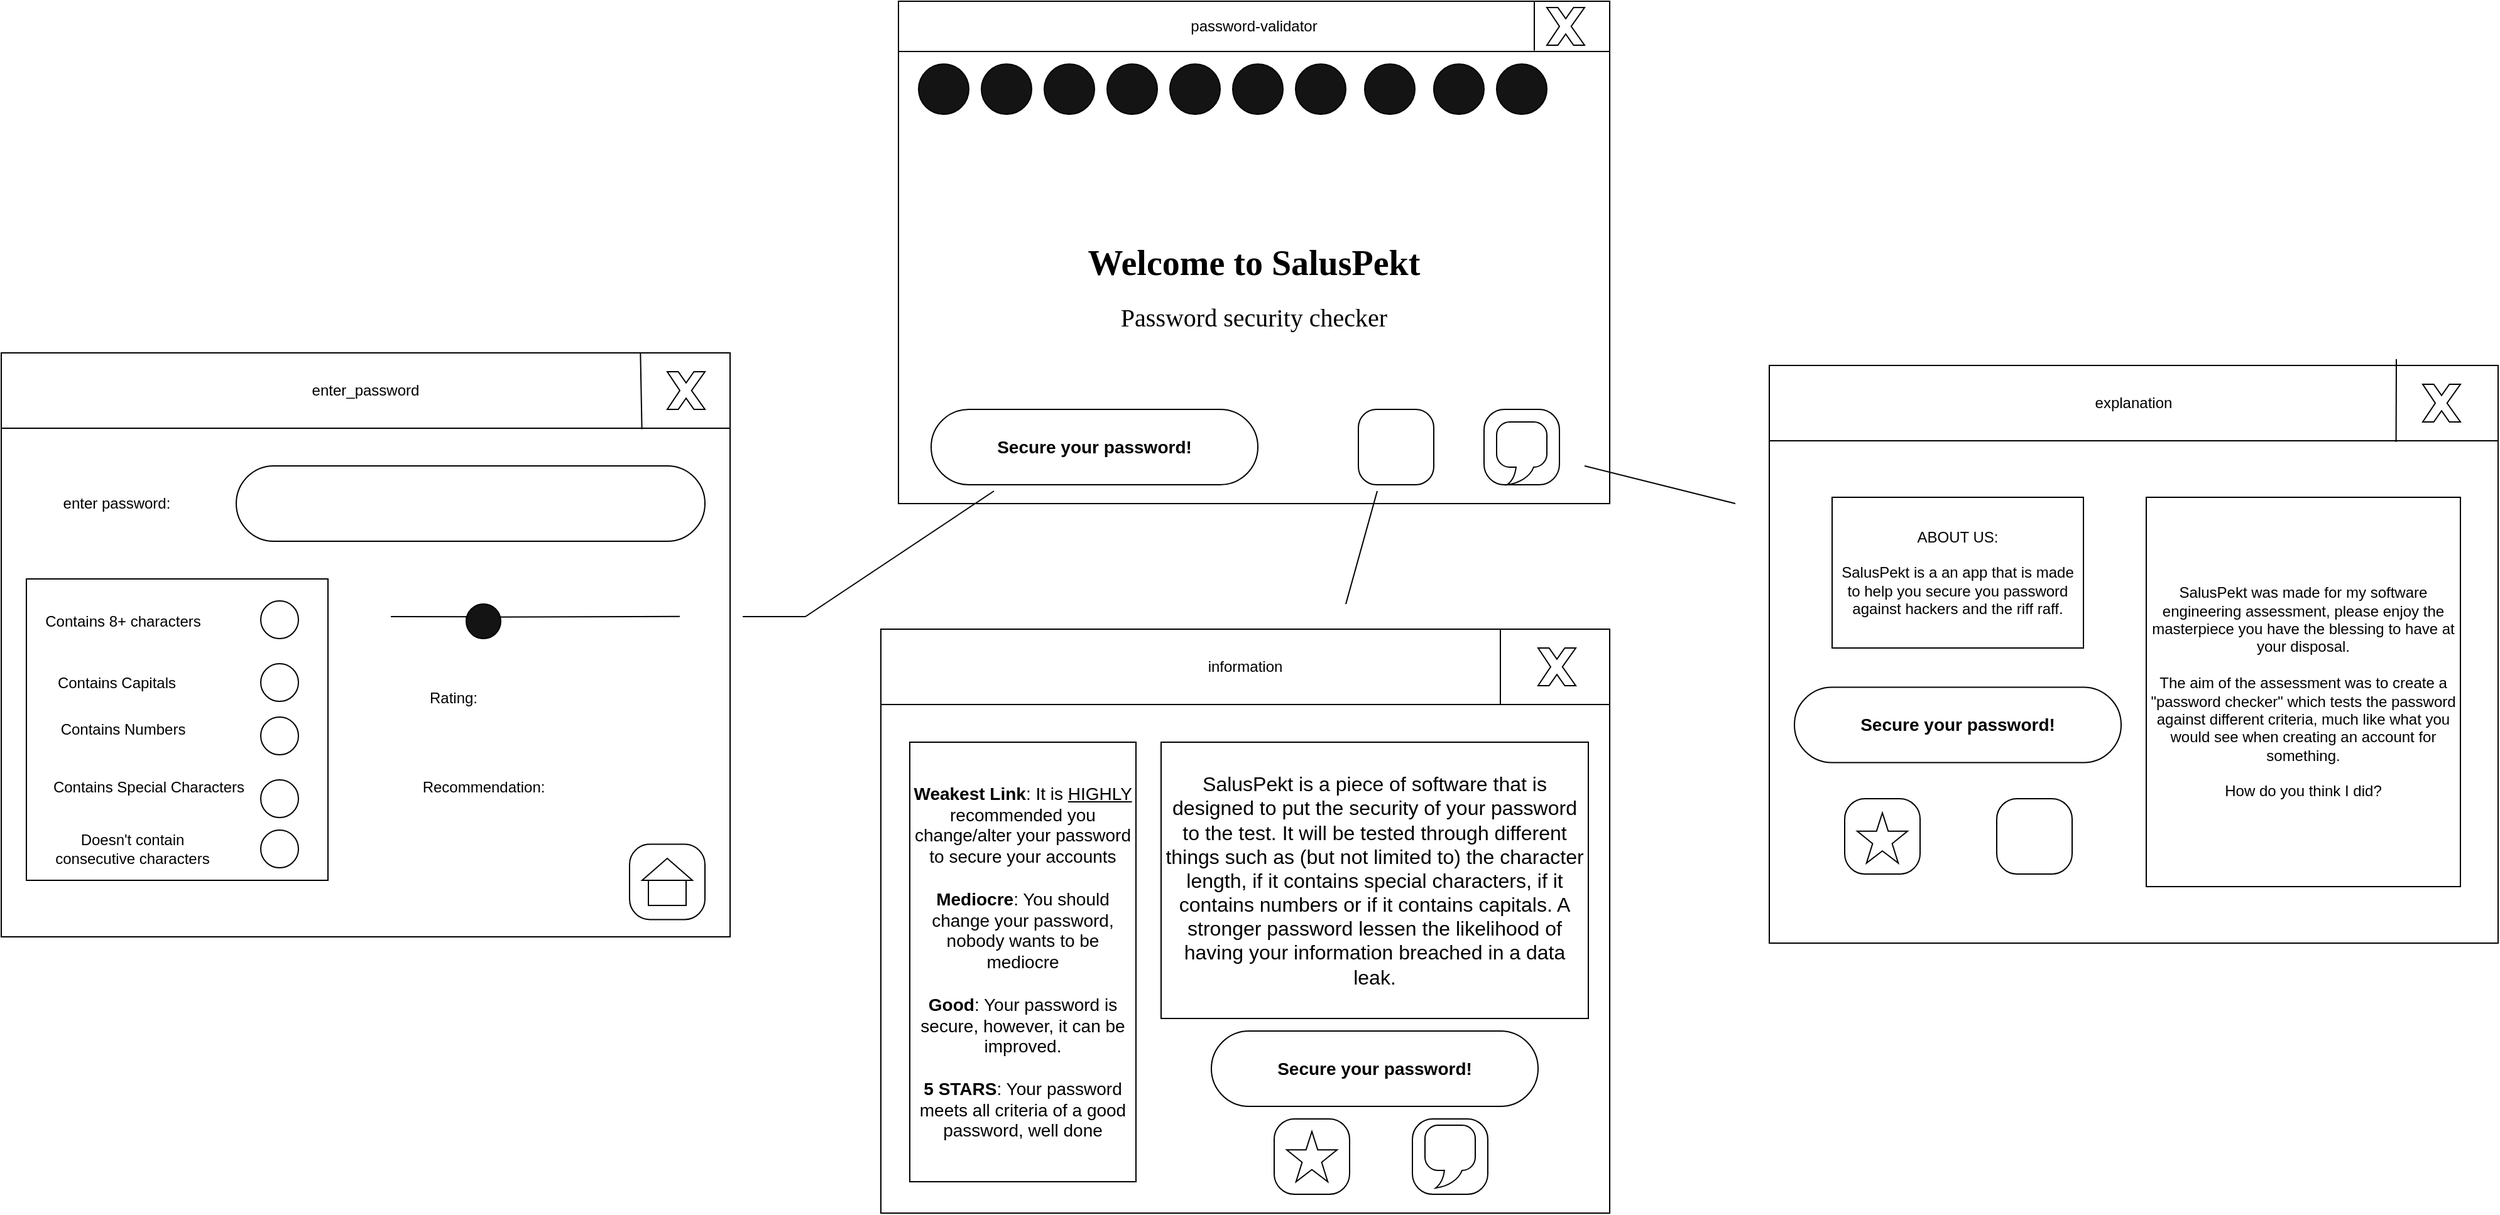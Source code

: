 <mxfile version="24.5.5" type="device">
  <diagram name="Page-1" id="qa1lLlkkrb0a4fqFDJw6">
    <mxGraphModel dx="3172" dy="964" grid="1" gridSize="10" guides="1" tooltips="1" connect="1" arrows="1" fold="1" page="1" pageScale="1" pageWidth="827" pageHeight="1169" math="0" shadow="0">
      <root>
        <mxCell id="0" />
        <mxCell id="1" parent="0" />
        <mxCell id="kzR6ocVwQmeVVHhxeFFQ-3" value="&lt;h2&gt;&lt;font face=&quot;Lucida Console&quot; style=&quot;font-size: 28px;&quot;&gt;Welcome to SalusPekt&lt;/font&gt;&lt;/h2&gt;&lt;div&gt;&lt;font face=&quot;Lucida Console&quot; style=&quot;font-size: 20px;&quot;&gt;Password security checker&lt;/font&gt;&lt;/div&gt;" style="rounded=0;whiteSpace=wrap;html=1;" parent="1" vertex="1">
          <mxGeometry x="134" y="270" width="566" height="360" as="geometry" />
        </mxCell>
        <mxCell id="kzR6ocVwQmeVVHhxeFFQ-4" value="password-validator" style="rounded=0;whiteSpace=wrap;html=1;" parent="1" vertex="1">
          <mxGeometry x="134" y="230" width="566" height="40" as="geometry" />
        </mxCell>
        <mxCell id="kzR6ocVwQmeVVHhxeFFQ-5" value="" style="endArrow=none;html=1;rounded=0;exitX=0.894;exitY=-0.002;exitDx=0;exitDy=0;exitPerimeter=0;" parent="1" source="kzR6ocVwQmeVVHhxeFFQ-3" edge="1">
          <mxGeometry width="50" height="50" relative="1" as="geometry">
            <mxPoint x="370" y="330" as="sourcePoint" />
            <mxPoint x="640" y="230" as="targetPoint" />
          </mxGeometry>
        </mxCell>
        <mxCell id="kzR6ocVwQmeVVHhxeFFQ-7" value="&lt;font style=&quot;font-size: 14px;&quot;&gt;&lt;b&gt;Secure your password!&lt;/b&gt;&lt;/font&gt;" style="rounded=1;whiteSpace=wrap;html=1;arcSize=50;" parent="1" vertex="1">
          <mxGeometry x="160" y="555" width="260" height="60" as="geometry" />
        </mxCell>
        <mxCell id="kzR6ocVwQmeVVHhxeFFQ-8" value="" style="whiteSpace=wrap;html=1;aspect=fixed;rounded=1;arcSize=24;" parent="1" vertex="1">
          <mxGeometry x="500" y="555" width="60" height="60" as="geometry" />
        </mxCell>
        <mxCell id="kzR6ocVwQmeVVHhxeFFQ-9" value="" style="whiteSpace=wrap;html=1;aspect=fixed;rounded=1;arcSize=27;" parent="1" vertex="1">
          <mxGeometry x="600" y="555" width="60" height="60" as="geometry" />
        </mxCell>
        <mxCell id="kzR6ocVwQmeVVHhxeFFQ-10" value="" style="verticalLabelPosition=bottom;verticalAlign=top;html=1;shape=mxgraph.basic.x" parent="1" vertex="1">
          <mxGeometry x="650" y="235" width="30" height="30" as="geometry" />
        </mxCell>
        <mxCell id="kzR6ocVwQmeVVHhxeFFQ-12" value="" style="shape=image;verticalLabelPosition=bottom;labelBackgroundColor=default;verticalAlign=top;aspect=fixed;imageAspect=0;image=https://upload.wikimedia.org/wikipedia/commons/5/5a/Black_question_mark.png;" parent="1" vertex="1">
          <mxGeometry x="515" y="570" width="30" height="30" as="geometry" />
        </mxCell>
        <mxCell id="kzR6ocVwQmeVVHhxeFFQ-13" value="" style="whiteSpace=wrap;html=1;shape=mxgraph.basic.roundRectCallout;dx=31.6;dy=14;size=10.5;boundedLbl=1;" parent="1" vertex="1">
          <mxGeometry x="610" y="565" width="40" height="50" as="geometry" />
        </mxCell>
        <mxCell id="kzR6ocVwQmeVVHhxeFFQ-15" value="" style="ellipse;whiteSpace=wrap;html=1;aspect=fixed;fillColor=#141414;" parent="1" vertex="1">
          <mxGeometry x="150" y="280" width="40" height="40" as="geometry" />
        </mxCell>
        <mxCell id="kzR6ocVwQmeVVHhxeFFQ-16" value="" style="ellipse;whiteSpace=wrap;html=1;aspect=fixed;fillColor=#141414;" parent="1" vertex="1">
          <mxGeometry x="200" y="280" width="40" height="40" as="geometry" />
        </mxCell>
        <mxCell id="kzR6ocVwQmeVVHhxeFFQ-17" value="" style="ellipse;whiteSpace=wrap;html=1;aspect=fixed;fillColor=#141414;" parent="1" vertex="1">
          <mxGeometry x="250" y="280" width="40" height="40" as="geometry" />
        </mxCell>
        <mxCell id="kzR6ocVwQmeVVHhxeFFQ-18" value="" style="ellipse;whiteSpace=wrap;html=1;aspect=fixed;fillColor=#141414;" parent="1" vertex="1">
          <mxGeometry x="300" y="280" width="40" height="40" as="geometry" />
        </mxCell>
        <mxCell id="kzR6ocVwQmeVVHhxeFFQ-19" value="" style="ellipse;whiteSpace=wrap;html=1;aspect=fixed;fillColor=#141414;" parent="1" vertex="1">
          <mxGeometry x="350" y="280" width="40" height="40" as="geometry" />
        </mxCell>
        <mxCell id="kzR6ocVwQmeVVHhxeFFQ-21" value="" style="ellipse;whiteSpace=wrap;html=1;aspect=fixed;fillColor=#141414;" parent="1" vertex="1">
          <mxGeometry x="400" y="280" width="40" height="40" as="geometry" />
        </mxCell>
        <mxCell id="kzR6ocVwQmeVVHhxeFFQ-22" value="" style="ellipse;whiteSpace=wrap;html=1;aspect=fixed;fillColor=#141414;" parent="1" vertex="1">
          <mxGeometry x="450" y="280" width="40" height="40" as="geometry" />
        </mxCell>
        <mxCell id="kzR6ocVwQmeVVHhxeFFQ-24" value="" style="ellipse;whiteSpace=wrap;html=1;aspect=fixed;fillColor=#141414;" parent="1" vertex="1">
          <mxGeometry x="505" y="280" width="40" height="40" as="geometry" />
        </mxCell>
        <mxCell id="kzR6ocVwQmeVVHhxeFFQ-25" value="" style="ellipse;whiteSpace=wrap;html=1;aspect=fixed;fillColor=#141414;" parent="1" vertex="1">
          <mxGeometry x="560" y="280" width="40" height="40" as="geometry" />
        </mxCell>
        <mxCell id="kzR6ocVwQmeVVHhxeFFQ-26" value="" style="ellipse;whiteSpace=wrap;html=1;aspect=fixed;fillColor=#141414;" parent="1" vertex="1">
          <mxGeometry x="610" y="280" width="40" height="40" as="geometry" />
        </mxCell>
        <mxCell id="kzR6ocVwQmeVVHhxeFFQ-30" value="" style="endArrow=none;html=1;rounded=0;" parent="1" edge="1">
          <mxGeometry width="50" height="50" relative="1" as="geometry">
            <mxPoint x="60" y="720" as="sourcePoint" />
            <mxPoint x="210" y="620" as="targetPoint" />
          </mxGeometry>
        </mxCell>
        <mxCell id="kzR6ocVwQmeVVHhxeFFQ-31" value="" style="endArrow=none;html=1;rounded=0;" parent="1" edge="1">
          <mxGeometry width="50" height="50" relative="1" as="geometry">
            <mxPoint x="60" y="720" as="sourcePoint" />
            <mxPoint x="10" y="720" as="targetPoint" />
          </mxGeometry>
        </mxCell>
        <mxCell id="kzR6ocVwQmeVVHhxeFFQ-32" value="" style="rounded=0;whiteSpace=wrap;html=1;" parent="1" vertex="1">
          <mxGeometry x="-580" y="570" width="580" height="405" as="geometry" />
        </mxCell>
        <mxCell id="kzR6ocVwQmeVVHhxeFFQ-33" value="enter_password" style="rounded=0;whiteSpace=wrap;html=1;" parent="1" vertex="1">
          <mxGeometry x="-580" y="510" width="580" height="60" as="geometry" />
        </mxCell>
        <mxCell id="kzR6ocVwQmeVVHhxeFFQ-34" value="" style="endArrow=none;html=1;rounded=0;exitX=0.879;exitY=1.012;exitDx=0;exitDy=0;exitPerimeter=0;entryX=0.877;entryY=0.002;entryDx=0;entryDy=0;entryPerimeter=0;" parent="1" source="kzR6ocVwQmeVVHhxeFFQ-33" edge="1" target="kzR6ocVwQmeVVHhxeFFQ-33">
          <mxGeometry width="50" height="50" relative="1" as="geometry">
            <mxPoint x="-169.3" y="577.86" as="sourcePoint" />
            <mxPoint x="-170" y="510" as="targetPoint" />
          </mxGeometry>
        </mxCell>
        <mxCell id="kzR6ocVwQmeVVHhxeFFQ-35" value="" style="verticalLabelPosition=bottom;verticalAlign=top;html=1;shape=mxgraph.basic.x" parent="1" vertex="1">
          <mxGeometry x="-50" y="525" width="30" height="30" as="geometry" />
        </mxCell>
        <mxCell id="kzR6ocVwQmeVVHhxeFFQ-38" value="" style="endArrow=none;html=1;rounded=0;" parent="1" edge="1">
          <mxGeometry width="50" height="50" relative="1" as="geometry">
            <mxPoint x="490" y="710" as="sourcePoint" />
            <mxPoint x="515" y="620" as="targetPoint" />
          </mxGeometry>
        </mxCell>
        <mxCell id="kzR6ocVwQmeVVHhxeFFQ-40" value="information" style="rounded=0;whiteSpace=wrap;html=1;" parent="1" vertex="1">
          <mxGeometry x="120" y="730" width="580" height="60" as="geometry" />
        </mxCell>
        <mxCell id="kzR6ocVwQmeVVHhxeFFQ-41" value="" style="endArrow=none;html=1;rounded=0;exitX=0.879;exitY=1.012;exitDx=0;exitDy=0;exitPerimeter=0;" parent="1" edge="1">
          <mxGeometry width="50" height="50" relative="1" as="geometry">
            <mxPoint x="613" y="791" as="sourcePoint" />
            <mxPoint x="613" y="730" as="targetPoint" />
          </mxGeometry>
        </mxCell>
        <mxCell id="kzR6ocVwQmeVVHhxeFFQ-42" value="" style="verticalLabelPosition=bottom;verticalAlign=top;html=1;shape=mxgraph.basic.x" parent="1" vertex="1">
          <mxGeometry x="643" y="745" width="30" height="30" as="geometry" />
        </mxCell>
        <mxCell id="kzR6ocVwQmeVVHhxeFFQ-43" value="" style="endArrow=none;html=1;rounded=0;" parent="1" edge="1">
          <mxGeometry width="50" height="50" relative="1" as="geometry">
            <mxPoint x="680" y="600" as="sourcePoint" />
            <mxPoint x="800" y="630" as="targetPoint" />
          </mxGeometry>
        </mxCell>
        <mxCell id="kzR6ocVwQmeVVHhxeFFQ-44" value="" style="rounded=0;whiteSpace=wrap;html=1;" parent="1" vertex="1">
          <mxGeometry x="827" y="575" width="580" height="405" as="geometry" />
        </mxCell>
        <mxCell id="kzR6ocVwQmeVVHhxeFFQ-45" value="explanation" style="rounded=0;whiteSpace=wrap;html=1;" parent="1" vertex="1">
          <mxGeometry x="827" y="520" width="580" height="60" as="geometry" />
        </mxCell>
        <mxCell id="kzR6ocVwQmeVVHhxeFFQ-46" value="" style="endArrow=none;html=1;rounded=0;exitX=0.86;exitY=1.014;exitDx=0;exitDy=0;exitPerimeter=0;" parent="1" source="kzR6ocVwQmeVVHhxeFFQ-45" edge="1">
          <mxGeometry width="50" height="50" relative="1" as="geometry">
            <mxPoint x="1327" y="575" as="sourcePoint" />
            <mxPoint x="1326" y="515" as="targetPoint" />
          </mxGeometry>
        </mxCell>
        <mxCell id="kzR6ocVwQmeVVHhxeFFQ-47" value="" style="endArrow=none;html=1;rounded=0;exitX=0.879;exitY=1.012;exitDx=0;exitDy=0;exitPerimeter=0;" parent="1" target="kzR6ocVwQmeVVHhxeFFQ-39" edge="1">
          <mxGeometry width="50" height="50" relative="1" as="geometry">
            <mxPoint x="623" y="801" as="sourcePoint" />
            <mxPoint x="623" y="740" as="targetPoint" />
          </mxGeometry>
        </mxCell>
        <mxCell id="kzR6ocVwQmeVVHhxeFFQ-39" value="" style="rounded=0;whiteSpace=wrap;html=1;" parent="1" vertex="1">
          <mxGeometry x="120" y="790" width="580" height="405" as="geometry" />
        </mxCell>
        <mxCell id="kzR6ocVwQmeVVHhxeFFQ-48" value="" style="verticalLabelPosition=bottom;verticalAlign=top;html=1;shape=mxgraph.basic.x" parent="1" vertex="1">
          <mxGeometry x="1347" y="535" width="30" height="30" as="geometry" />
        </mxCell>
        <mxCell id="kzR6ocVwQmeVVHhxeFFQ-49" value="&lt;font style=&quot;font-size: 14px;&quot;&gt;&lt;b style=&quot;&quot;&gt;Weakest Link&lt;/b&gt;: It is &lt;u style=&quot;&quot;&gt;HIGHLY&lt;/u&gt; recommended you change/alter your password to secure your accounts&lt;/font&gt;&lt;div style=&quot;font-size: 14px;&quot;&gt;&lt;font style=&quot;font-size: 14px;&quot;&gt;&lt;br&gt;&lt;/font&gt;&lt;/div&gt;&lt;div style=&quot;font-size: 14px;&quot;&gt;&lt;font style=&quot;font-size: 14px;&quot;&gt;&lt;b&gt;Mediocre&lt;/b&gt;: You should change your password, nobody wants to be mediocre&lt;/font&gt;&lt;/div&gt;&lt;div style=&quot;font-size: 14px;&quot;&gt;&lt;font style=&quot;font-size: 14px;&quot;&gt;&lt;br&gt;&lt;/font&gt;&lt;/div&gt;&lt;div style=&quot;font-size: 14px;&quot;&gt;&lt;font style=&quot;font-size: 14px;&quot;&gt;&lt;b&gt;Good&lt;/b&gt;: Your password is secure, however, it can be improved.&lt;/font&gt;&lt;/div&gt;&lt;div style=&quot;font-size: 14px;&quot;&gt;&lt;font style=&quot;font-size: 14px;&quot;&gt;&lt;br&gt;&lt;/font&gt;&lt;/div&gt;&lt;div style=&quot;font-size: 14px;&quot;&gt;&lt;font style=&quot;font-size: 14px;&quot;&gt;&lt;b style=&quot;&quot;&gt;5 STARS&lt;/b&gt;: Your password meets all criteria of a good password, well done&lt;/font&gt;&lt;/div&gt;" style="rounded=0;whiteSpace=wrap;html=1;" parent="1" vertex="1">
          <mxGeometry x="143" y="820" width="180" height="350" as="geometry" />
        </mxCell>
        <mxCell id="kzR6ocVwQmeVVHhxeFFQ-51" value="&lt;font style=&quot;font-size: 16px;&quot;&gt;SalusPekt is a piece of software that is designed to put the security of your password to the test. It will be tested through different things such as (but not limited to) the character length, if it contains special characters, if it contains numbers or if it contains capitals. A stronger password lessen the likelihood of having your information breached in a data leak.&lt;/font&gt;" style="rounded=0;whiteSpace=wrap;html=1;" parent="1" vertex="1">
          <mxGeometry x="343" y="820" width="340" height="220" as="geometry" />
        </mxCell>
        <mxCell id="kzR6ocVwQmeVVHhxeFFQ-53" value="&lt;font style=&quot;font-size: 14px;&quot;&gt;&lt;b&gt;Secure your password!&lt;/b&gt;&lt;/font&gt;" style="rounded=1;whiteSpace=wrap;html=1;arcSize=50;" parent="1" vertex="1">
          <mxGeometry x="383" y="1050" width="260" height="60" as="geometry" />
        </mxCell>
        <mxCell id="kzR6ocVwQmeVVHhxeFFQ-54" value="" style="whiteSpace=wrap;html=1;aspect=fixed;rounded=1;arcSize=27;" parent="1" vertex="1">
          <mxGeometry x="433" y="1120" width="60" height="60" as="geometry" />
        </mxCell>
        <mxCell id="kzR6ocVwQmeVVHhxeFFQ-55" value="" style="whiteSpace=wrap;html=1;aspect=fixed;rounded=1;arcSize=27;" parent="1" vertex="1">
          <mxGeometry x="543" y="1120" width="60" height="60" as="geometry" />
        </mxCell>
        <mxCell id="kzR6ocVwQmeVVHhxeFFQ-56" value="" style="whiteSpace=wrap;html=1;shape=mxgraph.basic.roundRectCallout;dx=31.6;dy=14;size=10.5;boundedLbl=1;" parent="1" vertex="1">
          <mxGeometry x="553" y="1125" width="40" height="50" as="geometry" />
        </mxCell>
        <mxCell id="kzR6ocVwQmeVVHhxeFFQ-57" value="" style="verticalLabelPosition=bottom;verticalAlign=top;html=1;shape=mxgraph.basic.star" parent="1" vertex="1">
          <mxGeometry x="443" y="1130" width="40" height="40" as="geometry" />
        </mxCell>
        <mxCell id="rH_Kz6Kx03X3VxlvLuOS-1" value="" style="rounded=1;whiteSpace=wrap;html=1;arcSize=50;" parent="1" vertex="1">
          <mxGeometry x="-393" y="600" width="373" height="60" as="geometry" />
        </mxCell>
        <mxCell id="rH_Kz6Kx03X3VxlvLuOS-2" value="enter password:" style="text;html=1;align=center;verticalAlign=middle;whiteSpace=wrap;rounded=0;" parent="1" vertex="1">
          <mxGeometry x="-538" y="615" width="100" height="30" as="geometry" />
        </mxCell>
        <mxCell id="rH_Kz6Kx03X3VxlvLuOS-3" value="" style="rounded=0;whiteSpace=wrap;html=1;" parent="1" vertex="1">
          <mxGeometry x="-560" y="690" width="240" height="240" as="geometry" />
        </mxCell>
        <mxCell id="rH_Kz6Kx03X3VxlvLuOS-4" value="" style="ellipse;whiteSpace=wrap;html=1;aspect=fixed;" parent="1" vertex="1">
          <mxGeometry x="-373.5" y="707.5" width="30" height="30" as="geometry" />
        </mxCell>
        <mxCell id="rH_Kz6Kx03X3VxlvLuOS-8" value="Contains Capitals" style="text;html=1;align=center;verticalAlign=middle;whiteSpace=wrap;rounded=0;" parent="1" vertex="1">
          <mxGeometry x="-543" y="757.5" width="110" height="30" as="geometry" />
        </mxCell>
        <mxCell id="rH_Kz6Kx03X3VxlvLuOS-9" value="Contains Special Characters" style="text;html=1;align=center;verticalAlign=middle;whiteSpace=wrap;rounded=0;" parent="1" vertex="1">
          <mxGeometry x="-540" y="841.25" width="155" height="30" as="geometry" />
        </mxCell>
        <mxCell id="rH_Kz6Kx03X3VxlvLuOS-10" value="Contains Numbers" style="text;html=1;align=center;verticalAlign=middle;whiteSpace=wrap;rounded=0;" parent="1" vertex="1">
          <mxGeometry x="-538" y="795" width="110" height="30" as="geometry" />
        </mxCell>
        <mxCell id="rH_Kz6Kx03X3VxlvLuOS-11" value="Contains 8+ characters" style="text;html=1;align=center;verticalAlign=middle;whiteSpace=wrap;rounded=0;" parent="1" vertex="1">
          <mxGeometry x="-553" y="708.75" width="140" height="30" as="geometry" />
        </mxCell>
        <mxCell id="rH_Kz6Kx03X3VxlvLuOS-12" value="" style="ellipse;whiteSpace=wrap;html=1;aspect=fixed;" parent="1" vertex="1">
          <mxGeometry x="-373.5" y="757.5" width="30" height="30" as="geometry" />
        </mxCell>
        <mxCell id="rH_Kz6Kx03X3VxlvLuOS-13" value="" style="ellipse;whiteSpace=wrap;html=1;aspect=fixed;" parent="1" vertex="1">
          <mxGeometry x="-373.5" y="800" width="30" height="30" as="geometry" />
        </mxCell>
        <mxCell id="rH_Kz6Kx03X3VxlvLuOS-14" value="" style="ellipse;whiteSpace=wrap;html=1;aspect=fixed;" parent="1" vertex="1">
          <mxGeometry x="-373.5" y="850" width="30" height="30" as="geometry" />
        </mxCell>
        <mxCell id="rH_Kz6Kx03X3VxlvLuOS-15" value="" style="ellipse;whiteSpace=wrap;html=1;aspect=fixed;" parent="1" vertex="1">
          <mxGeometry x="-373.5" y="890" width="30" height="30" as="geometry" />
        </mxCell>
        <mxCell id="rH_Kz6Kx03X3VxlvLuOS-16" value="" style="endArrow=none;html=1;rounded=0;entryX=0.931;entryY=0.37;entryDx=0;entryDy=0;entryPerimeter=0;exitX=-0.021;exitY=0.378;exitDx=0;exitDy=0;exitPerimeter=0;" parent="1" source="rH_Kz6Kx03X3VxlvLuOS-17" target="kzR6ocVwQmeVVHhxeFFQ-32" edge="1">
          <mxGeometry width="50" height="50" relative="1" as="geometry">
            <mxPoint x="-360" y="720" as="sourcePoint" />
            <mxPoint x="-310" y="670" as="targetPoint" />
          </mxGeometry>
        </mxCell>
        <mxCell id="rH_Kz6Kx03X3VxlvLuOS-18" value="" style="endArrow=none;html=1;rounded=0;entryX=0.931;entryY=0.37;entryDx=0;entryDy=0;entryPerimeter=0;" parent="1" target="rH_Kz6Kx03X3VxlvLuOS-17" edge="1">
          <mxGeometry width="50" height="50" relative="1" as="geometry">
            <mxPoint x="-270" y="720" as="sourcePoint" />
            <mxPoint x="-140" y="720" as="targetPoint" />
          </mxGeometry>
        </mxCell>
        <mxCell id="rH_Kz6Kx03X3VxlvLuOS-17" value="" style="ellipse;whiteSpace=wrap;html=1;aspect=fixed;fillColor=#141414;" parent="1" vertex="1">
          <mxGeometry x="-210" y="710" width="27.5" height="27.5" as="geometry" />
        </mxCell>
        <mxCell id="rH_Kz6Kx03X3VxlvLuOS-19" value="Rating:" style="text;html=1;align=center;verticalAlign=middle;whiteSpace=wrap;rounded=0;" parent="1" vertex="1">
          <mxGeometry x="-250" y="770" width="60" height="30" as="geometry" />
        </mxCell>
        <mxCell id="rH_Kz6Kx03X3VxlvLuOS-20" value="Recommendation:" style="text;html=1;align=center;verticalAlign=middle;whiteSpace=wrap;rounded=0;" parent="1" vertex="1">
          <mxGeometry x="-226.25" y="841.25" width="60" height="30" as="geometry" />
        </mxCell>
        <mxCell id="rH_Kz6Kx03X3VxlvLuOS-21" value="Doesn&#39;t contain consecutive characters" style="text;html=1;align=center;verticalAlign=middle;whiteSpace=wrap;rounded=0;" parent="1" vertex="1">
          <mxGeometry x="-538" y="890" width="125" height="30" as="geometry" />
        </mxCell>
        <mxCell id="rH_Kz6Kx03X3VxlvLuOS-22" value="" style="whiteSpace=wrap;html=1;aspect=fixed;rounded=1;arcSize=27;" parent="1" vertex="1">
          <mxGeometry x="-80" y="901.25" width="60" height="60" as="geometry" />
        </mxCell>
        <mxCell id="rH_Kz6Kx03X3VxlvLuOS-23" value="" style="triangle;whiteSpace=wrap;html=1;rotation=-90;" parent="1" vertex="1">
          <mxGeometry x="-58.75" y="901.25" width="17.5" height="40" as="geometry" />
        </mxCell>
        <mxCell id="rH_Kz6Kx03X3VxlvLuOS-25" value="" style="rounded=0;whiteSpace=wrap;html=1;" parent="1" vertex="1">
          <mxGeometry x="-65" y="930" width="30" height="20" as="geometry" />
        </mxCell>
        <mxCell id="rH_Kz6Kx03X3VxlvLuOS-26" value="ABOUT US:&lt;div&gt;&lt;br&gt;&lt;/div&gt;&lt;div&gt;SalusPekt is a an app that is made to help you secure you password against hackers and the riff raff.&lt;/div&gt;" style="rounded=0;whiteSpace=wrap;html=1;" parent="1" vertex="1">
          <mxGeometry x="877" y="625" width="200" height="120" as="geometry" />
        </mxCell>
        <mxCell id="rH_Kz6Kx03X3VxlvLuOS-27" value="SalusPekt was made for my software engineering assessment, please enjoy the masterpiece you have the blessing to have at your disposal.&lt;div&gt;&lt;br&gt;&lt;/div&gt;&lt;div&gt;The aim of the assessment was to create a &quot;password checker&quot; which tests the password against different criteria, much like what you would see when creating an account for something.&lt;/div&gt;&lt;div&gt;&lt;br&gt;&lt;/div&gt;&lt;div&gt;How do you think I did?&lt;/div&gt;" style="rounded=0;whiteSpace=wrap;html=1;" parent="1" vertex="1">
          <mxGeometry x="1127" y="625" width="250" height="310" as="geometry" />
        </mxCell>
        <mxCell id="rH_Kz6Kx03X3VxlvLuOS-28" value="&lt;font style=&quot;font-size: 14px;&quot;&gt;&lt;b&gt;Secure your password!&lt;/b&gt;&lt;/font&gt;" style="rounded=1;whiteSpace=wrap;html=1;arcSize=50;" parent="1" vertex="1">
          <mxGeometry x="847" y="776.25" width="260" height="60" as="geometry" />
        </mxCell>
        <mxCell id="rH_Kz6Kx03X3VxlvLuOS-29" value="" style="whiteSpace=wrap;html=1;aspect=fixed;rounded=1;arcSize=27;" parent="1" vertex="1">
          <mxGeometry x="887" y="865" width="60" height="60" as="geometry" />
        </mxCell>
        <mxCell id="rH_Kz6Kx03X3VxlvLuOS-30" value="" style="whiteSpace=wrap;html=1;aspect=fixed;rounded=1;arcSize=27;" parent="1" vertex="1">
          <mxGeometry x="1008" y="865" width="60" height="60" as="geometry" />
        </mxCell>
        <mxCell id="rH_Kz6Kx03X3VxlvLuOS-31" value="" style="verticalLabelPosition=bottom;verticalAlign=top;html=1;shape=mxgraph.basic.star" parent="1" vertex="1">
          <mxGeometry x="897" y="876.25" width="40" height="40" as="geometry" />
        </mxCell>
        <mxCell id="rH_Kz6Kx03X3VxlvLuOS-32" value="" style="shape=image;verticalLabelPosition=bottom;labelBackgroundColor=default;verticalAlign=top;aspect=fixed;imageAspect=0;image=https://upload.wikimedia.org/wikipedia/commons/5/5a/Black_question_mark.png;" parent="1" vertex="1">
          <mxGeometry x="1027" y="881.25" width="30" height="30" as="geometry" />
        </mxCell>
      </root>
    </mxGraphModel>
  </diagram>
</mxfile>
